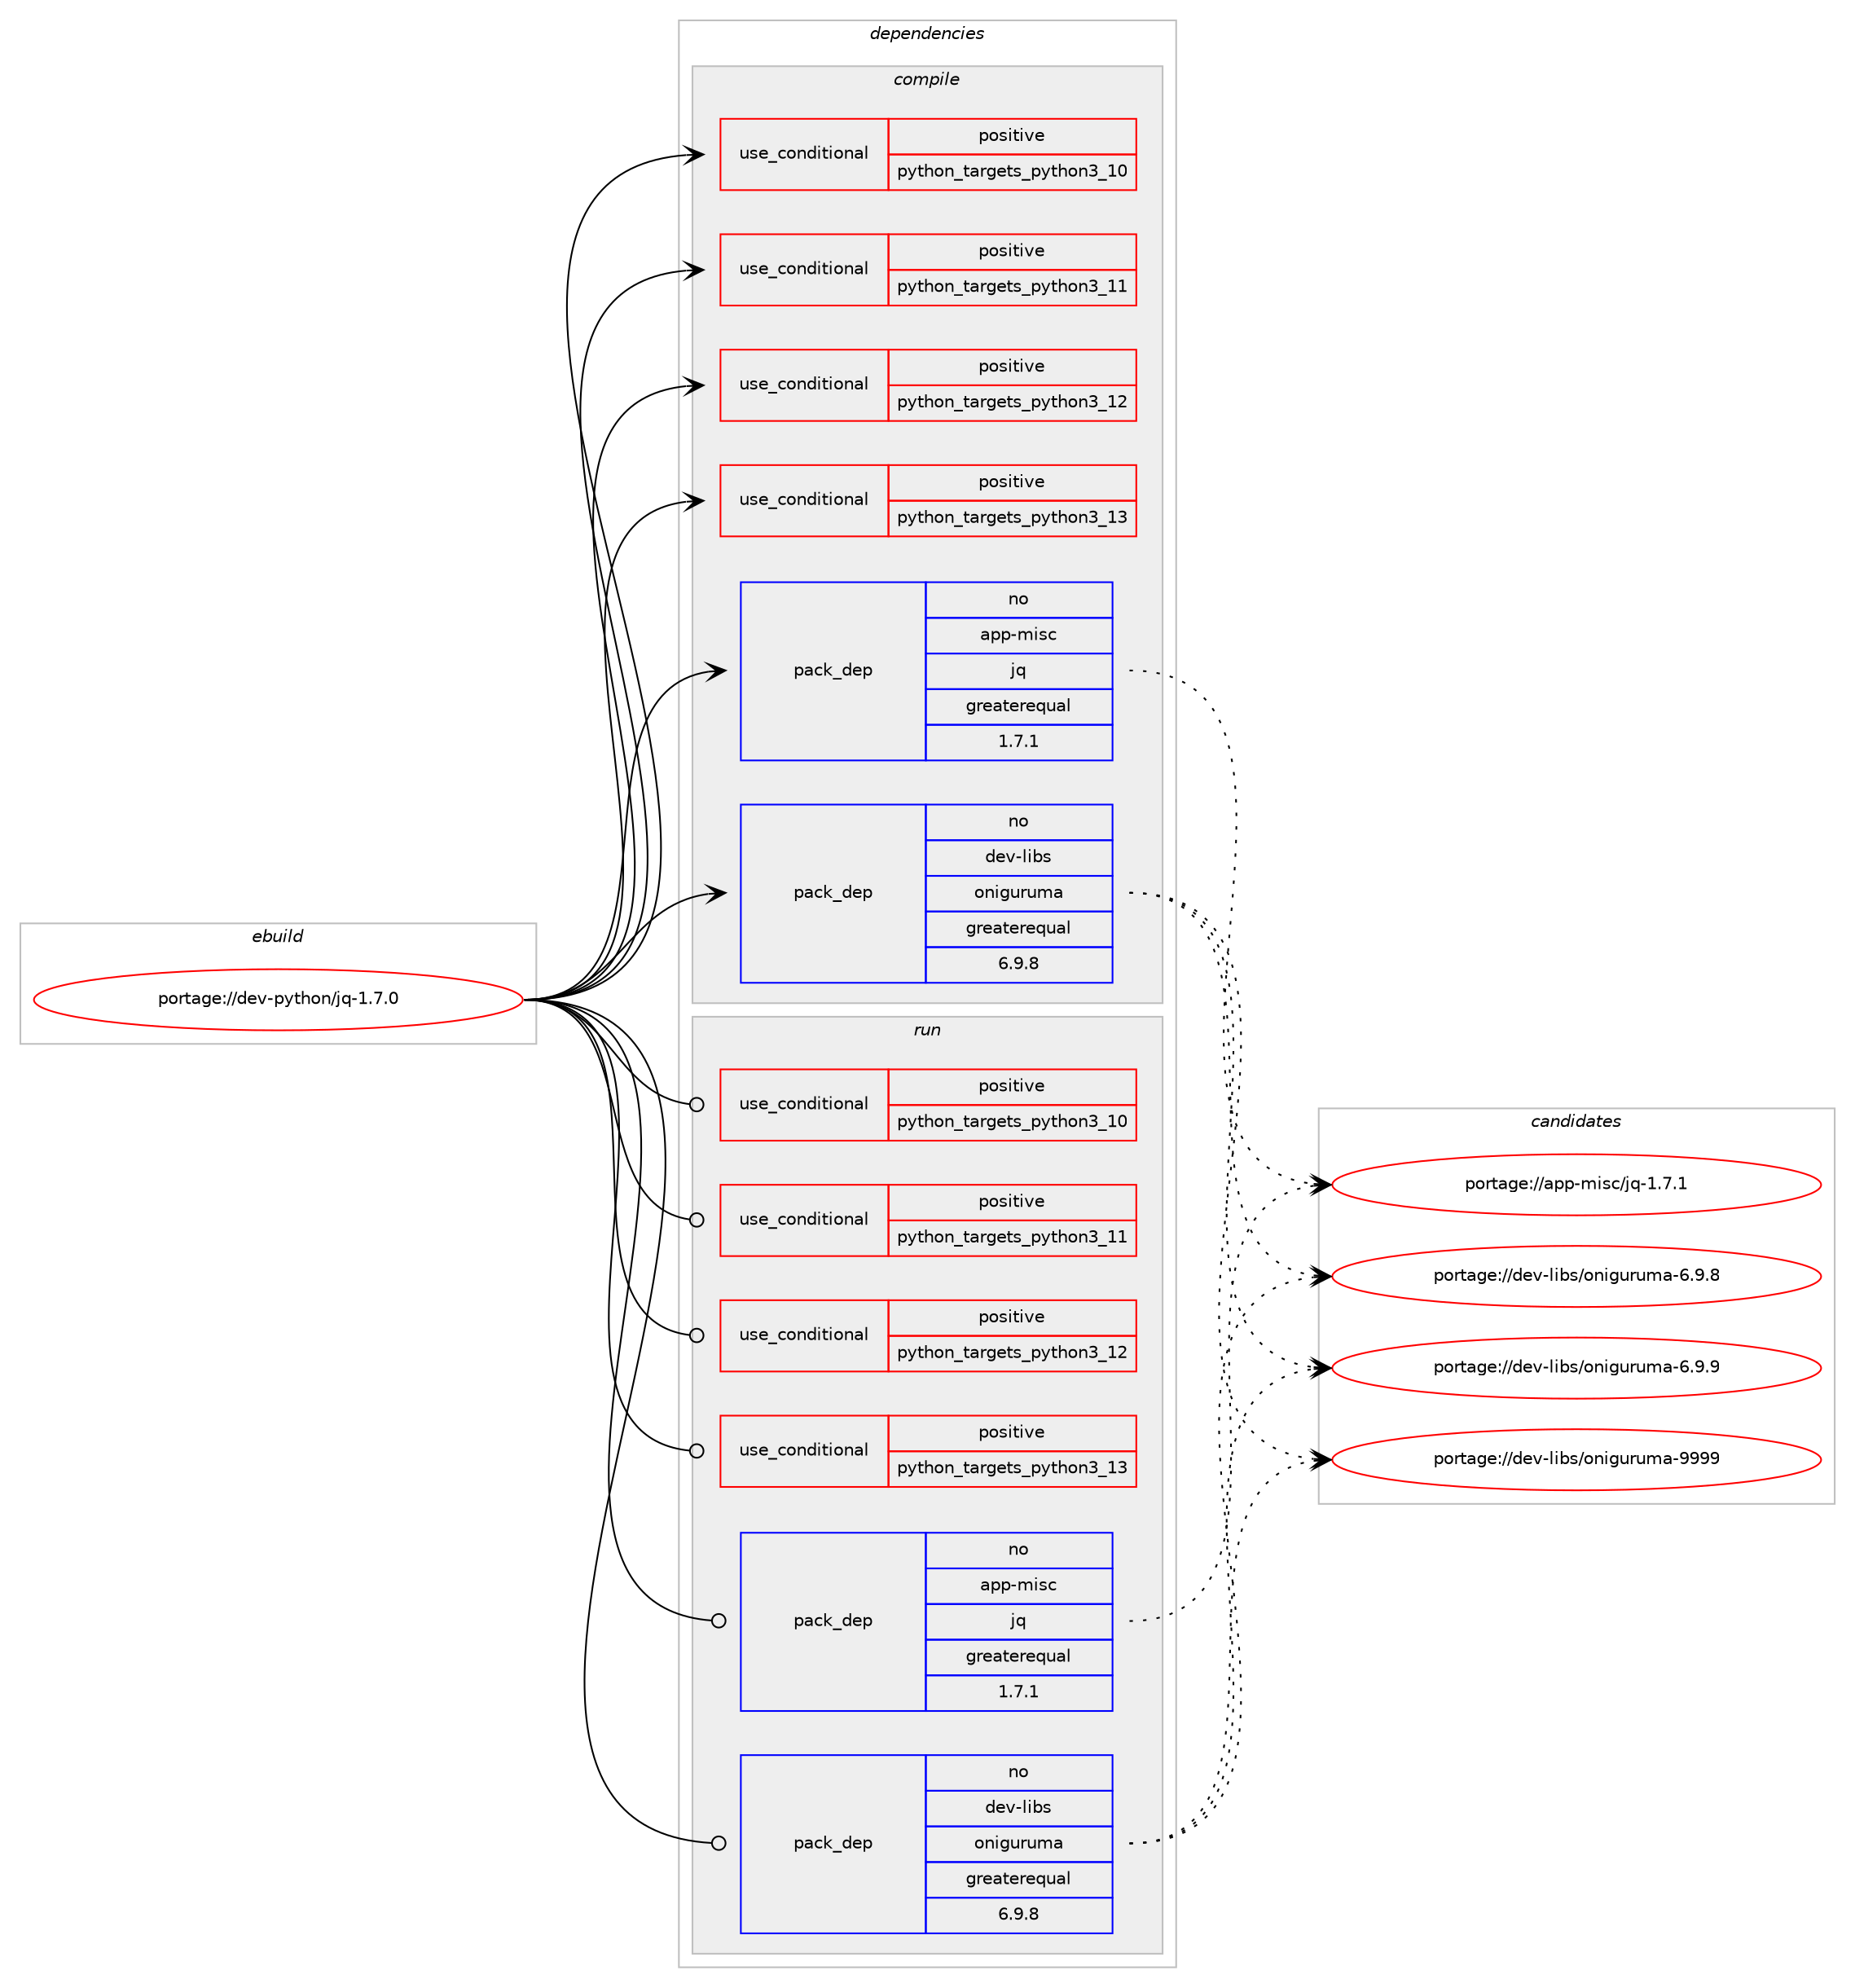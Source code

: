 digraph prolog {

# *************
# Graph options
# *************

newrank=true;
concentrate=true;
compound=true;
graph [rankdir=LR,fontname=Helvetica,fontsize=10,ranksep=1.5];#, ranksep=2.5, nodesep=0.2];
edge  [arrowhead=vee];
node  [fontname=Helvetica,fontsize=10];

# **********
# The ebuild
# **********

subgraph cluster_leftcol {
color=gray;
rank=same;
label=<<i>ebuild</i>>;
id [label="portage://dev-python/jq-1.7.0", color=red, width=4, href="../dev-python/jq-1.7.0.svg"];
}

# ****************
# The dependencies
# ****************

subgraph cluster_midcol {
color=gray;
label=<<i>dependencies</i>>;
subgraph cluster_compile {
fillcolor="#eeeeee";
style=filled;
label=<<i>compile</i>>;
subgraph cond32981 {
dependency74855 [label=<<TABLE BORDER="0" CELLBORDER="1" CELLSPACING="0" CELLPADDING="4"><TR><TD ROWSPAN="3" CELLPADDING="10">use_conditional</TD></TR><TR><TD>positive</TD></TR><TR><TD>python_targets_python3_10</TD></TR></TABLE>>, shape=none, color=red];
# *** BEGIN UNKNOWN DEPENDENCY TYPE (TODO) ***
# dependency74855 -> package_dependency(portage://dev-python/jq-1.7.0,install,no,dev-lang,python,none,[,,],[slot(3.10)],[])
# *** END UNKNOWN DEPENDENCY TYPE (TODO) ***

}
id:e -> dependency74855:w [weight=20,style="solid",arrowhead="vee"];
subgraph cond32982 {
dependency74856 [label=<<TABLE BORDER="0" CELLBORDER="1" CELLSPACING="0" CELLPADDING="4"><TR><TD ROWSPAN="3" CELLPADDING="10">use_conditional</TD></TR><TR><TD>positive</TD></TR><TR><TD>python_targets_python3_11</TD></TR></TABLE>>, shape=none, color=red];
# *** BEGIN UNKNOWN DEPENDENCY TYPE (TODO) ***
# dependency74856 -> package_dependency(portage://dev-python/jq-1.7.0,install,no,dev-lang,python,none,[,,],[slot(3.11)],[])
# *** END UNKNOWN DEPENDENCY TYPE (TODO) ***

}
id:e -> dependency74856:w [weight=20,style="solid",arrowhead="vee"];
subgraph cond32983 {
dependency74857 [label=<<TABLE BORDER="0" CELLBORDER="1" CELLSPACING="0" CELLPADDING="4"><TR><TD ROWSPAN="3" CELLPADDING="10">use_conditional</TD></TR><TR><TD>positive</TD></TR><TR><TD>python_targets_python3_12</TD></TR></TABLE>>, shape=none, color=red];
# *** BEGIN UNKNOWN DEPENDENCY TYPE (TODO) ***
# dependency74857 -> package_dependency(portage://dev-python/jq-1.7.0,install,no,dev-lang,python,none,[,,],[slot(3.12)],[])
# *** END UNKNOWN DEPENDENCY TYPE (TODO) ***

}
id:e -> dependency74857:w [weight=20,style="solid",arrowhead="vee"];
subgraph cond32984 {
dependency74858 [label=<<TABLE BORDER="0" CELLBORDER="1" CELLSPACING="0" CELLPADDING="4"><TR><TD ROWSPAN="3" CELLPADDING="10">use_conditional</TD></TR><TR><TD>positive</TD></TR><TR><TD>python_targets_python3_13</TD></TR></TABLE>>, shape=none, color=red];
# *** BEGIN UNKNOWN DEPENDENCY TYPE (TODO) ***
# dependency74858 -> package_dependency(portage://dev-python/jq-1.7.0,install,no,dev-lang,python,none,[,,],[slot(3.13)],[])
# *** END UNKNOWN DEPENDENCY TYPE (TODO) ***

}
id:e -> dependency74858:w [weight=20,style="solid",arrowhead="vee"];
subgraph pack40659 {
dependency74859 [label=<<TABLE BORDER="0" CELLBORDER="1" CELLSPACING="0" CELLPADDING="4" WIDTH="220"><TR><TD ROWSPAN="6" CELLPADDING="30">pack_dep</TD></TR><TR><TD WIDTH="110">no</TD></TR><TR><TD>app-misc</TD></TR><TR><TD>jq</TD></TR><TR><TD>greaterequal</TD></TR><TR><TD>1.7.1</TD></TR></TABLE>>, shape=none, color=blue];
}
id:e -> dependency74859:w [weight=20,style="solid",arrowhead="vee"];
subgraph pack40660 {
dependency74860 [label=<<TABLE BORDER="0" CELLBORDER="1" CELLSPACING="0" CELLPADDING="4" WIDTH="220"><TR><TD ROWSPAN="6" CELLPADDING="30">pack_dep</TD></TR><TR><TD WIDTH="110">no</TD></TR><TR><TD>dev-libs</TD></TR><TR><TD>oniguruma</TD></TR><TR><TD>greaterequal</TD></TR><TR><TD>6.9.8</TD></TR></TABLE>>, shape=none, color=blue];
}
id:e -> dependency74860:w [weight=20,style="solid",arrowhead="vee"];
}
subgraph cluster_compileandrun {
fillcolor="#eeeeee";
style=filled;
label=<<i>compile and run</i>>;
}
subgraph cluster_run {
fillcolor="#eeeeee";
style=filled;
label=<<i>run</i>>;
subgraph cond32985 {
dependency74861 [label=<<TABLE BORDER="0" CELLBORDER="1" CELLSPACING="0" CELLPADDING="4"><TR><TD ROWSPAN="3" CELLPADDING="10">use_conditional</TD></TR><TR><TD>positive</TD></TR><TR><TD>python_targets_python3_10</TD></TR></TABLE>>, shape=none, color=red];
# *** BEGIN UNKNOWN DEPENDENCY TYPE (TODO) ***
# dependency74861 -> package_dependency(portage://dev-python/jq-1.7.0,run,no,dev-lang,python,none,[,,],[slot(3.10)],[])
# *** END UNKNOWN DEPENDENCY TYPE (TODO) ***

}
id:e -> dependency74861:w [weight=20,style="solid",arrowhead="odot"];
subgraph cond32986 {
dependency74862 [label=<<TABLE BORDER="0" CELLBORDER="1" CELLSPACING="0" CELLPADDING="4"><TR><TD ROWSPAN="3" CELLPADDING="10">use_conditional</TD></TR><TR><TD>positive</TD></TR><TR><TD>python_targets_python3_11</TD></TR></TABLE>>, shape=none, color=red];
# *** BEGIN UNKNOWN DEPENDENCY TYPE (TODO) ***
# dependency74862 -> package_dependency(portage://dev-python/jq-1.7.0,run,no,dev-lang,python,none,[,,],[slot(3.11)],[])
# *** END UNKNOWN DEPENDENCY TYPE (TODO) ***

}
id:e -> dependency74862:w [weight=20,style="solid",arrowhead="odot"];
subgraph cond32987 {
dependency74863 [label=<<TABLE BORDER="0" CELLBORDER="1" CELLSPACING="0" CELLPADDING="4"><TR><TD ROWSPAN="3" CELLPADDING="10">use_conditional</TD></TR><TR><TD>positive</TD></TR><TR><TD>python_targets_python3_12</TD></TR></TABLE>>, shape=none, color=red];
# *** BEGIN UNKNOWN DEPENDENCY TYPE (TODO) ***
# dependency74863 -> package_dependency(portage://dev-python/jq-1.7.0,run,no,dev-lang,python,none,[,,],[slot(3.12)],[])
# *** END UNKNOWN DEPENDENCY TYPE (TODO) ***

}
id:e -> dependency74863:w [weight=20,style="solid",arrowhead="odot"];
subgraph cond32988 {
dependency74864 [label=<<TABLE BORDER="0" CELLBORDER="1" CELLSPACING="0" CELLPADDING="4"><TR><TD ROWSPAN="3" CELLPADDING="10">use_conditional</TD></TR><TR><TD>positive</TD></TR><TR><TD>python_targets_python3_13</TD></TR></TABLE>>, shape=none, color=red];
# *** BEGIN UNKNOWN DEPENDENCY TYPE (TODO) ***
# dependency74864 -> package_dependency(portage://dev-python/jq-1.7.0,run,no,dev-lang,python,none,[,,],[slot(3.13)],[])
# *** END UNKNOWN DEPENDENCY TYPE (TODO) ***

}
id:e -> dependency74864:w [weight=20,style="solid",arrowhead="odot"];
subgraph pack40661 {
dependency74865 [label=<<TABLE BORDER="0" CELLBORDER="1" CELLSPACING="0" CELLPADDING="4" WIDTH="220"><TR><TD ROWSPAN="6" CELLPADDING="30">pack_dep</TD></TR><TR><TD WIDTH="110">no</TD></TR><TR><TD>app-misc</TD></TR><TR><TD>jq</TD></TR><TR><TD>greaterequal</TD></TR><TR><TD>1.7.1</TD></TR></TABLE>>, shape=none, color=blue];
}
id:e -> dependency74865:w [weight=20,style="solid",arrowhead="odot"];
subgraph pack40662 {
dependency74866 [label=<<TABLE BORDER="0" CELLBORDER="1" CELLSPACING="0" CELLPADDING="4" WIDTH="220"><TR><TD ROWSPAN="6" CELLPADDING="30">pack_dep</TD></TR><TR><TD WIDTH="110">no</TD></TR><TR><TD>dev-libs</TD></TR><TR><TD>oniguruma</TD></TR><TR><TD>greaterequal</TD></TR><TR><TD>6.9.8</TD></TR></TABLE>>, shape=none, color=blue];
}
id:e -> dependency74866:w [weight=20,style="solid",arrowhead="odot"];
}
}

# **************
# The candidates
# **************

subgraph cluster_choices {
rank=same;
color=gray;
label=<<i>candidates</i>>;

subgraph choice40659 {
color=black;
nodesep=1;
choice97112112451091051159947106113454946554649 [label="portage://app-misc/jq-1.7.1", color=red, width=4,href="../app-misc/jq-1.7.1.svg"];
dependency74859:e -> choice97112112451091051159947106113454946554649:w [style=dotted,weight="100"];
}
subgraph choice40660 {
color=black;
nodesep=1;
choice10010111845108105981154711111010510311711411710997455446574656 [label="portage://dev-libs/oniguruma-6.9.8", color=red, width=4,href="../dev-libs/oniguruma-6.9.8.svg"];
choice10010111845108105981154711111010510311711411710997455446574657 [label="portage://dev-libs/oniguruma-6.9.9", color=red, width=4,href="../dev-libs/oniguruma-6.9.9.svg"];
choice100101118451081059811547111110105103117114117109974557575757 [label="portage://dev-libs/oniguruma-9999", color=red, width=4,href="../dev-libs/oniguruma-9999.svg"];
dependency74860:e -> choice10010111845108105981154711111010510311711411710997455446574656:w [style=dotted,weight="100"];
dependency74860:e -> choice10010111845108105981154711111010510311711411710997455446574657:w [style=dotted,weight="100"];
dependency74860:e -> choice100101118451081059811547111110105103117114117109974557575757:w [style=dotted,weight="100"];
}
subgraph choice40661 {
color=black;
nodesep=1;
choice97112112451091051159947106113454946554649 [label="portage://app-misc/jq-1.7.1", color=red, width=4,href="../app-misc/jq-1.7.1.svg"];
dependency74865:e -> choice97112112451091051159947106113454946554649:w [style=dotted,weight="100"];
}
subgraph choice40662 {
color=black;
nodesep=1;
choice10010111845108105981154711111010510311711411710997455446574656 [label="portage://dev-libs/oniguruma-6.9.8", color=red, width=4,href="../dev-libs/oniguruma-6.9.8.svg"];
choice10010111845108105981154711111010510311711411710997455446574657 [label="portage://dev-libs/oniguruma-6.9.9", color=red, width=4,href="../dev-libs/oniguruma-6.9.9.svg"];
choice100101118451081059811547111110105103117114117109974557575757 [label="portage://dev-libs/oniguruma-9999", color=red, width=4,href="../dev-libs/oniguruma-9999.svg"];
dependency74866:e -> choice10010111845108105981154711111010510311711411710997455446574656:w [style=dotted,weight="100"];
dependency74866:e -> choice10010111845108105981154711111010510311711411710997455446574657:w [style=dotted,weight="100"];
dependency74866:e -> choice100101118451081059811547111110105103117114117109974557575757:w [style=dotted,weight="100"];
}
}

}
